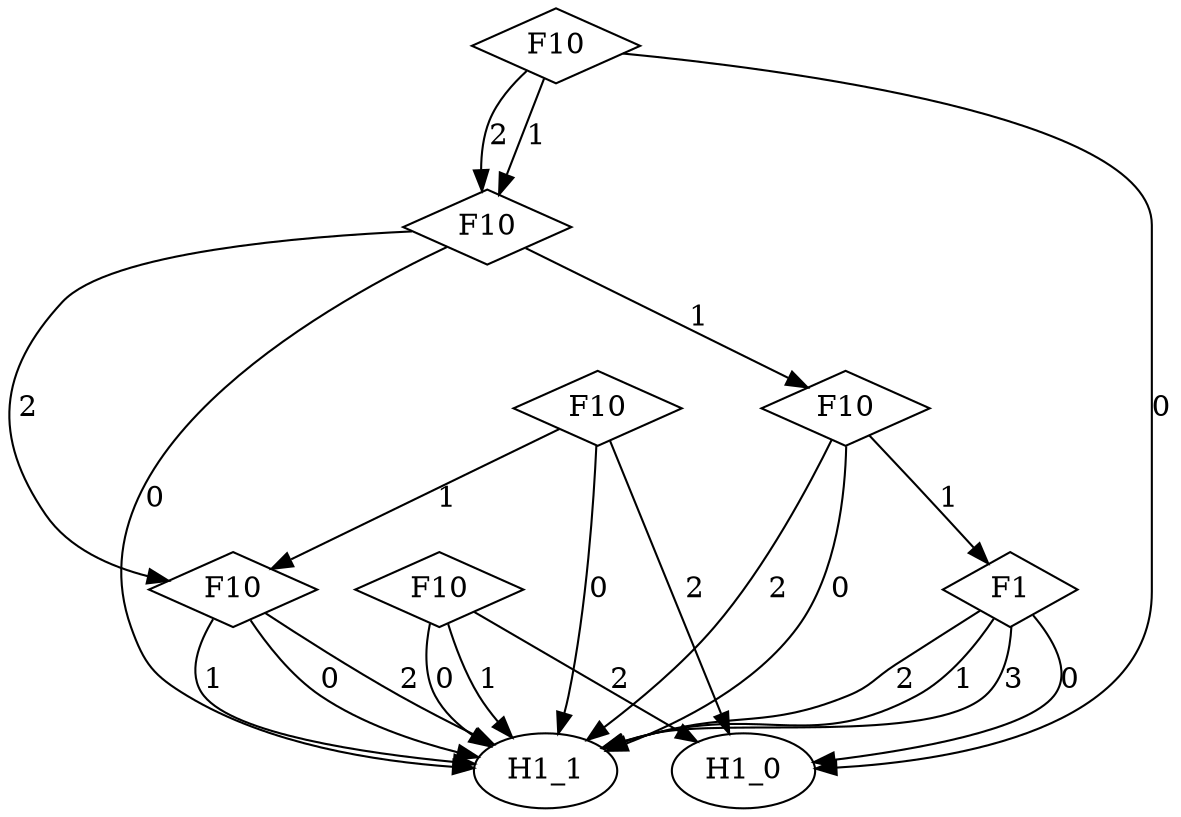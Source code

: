 digraph {
node [label=H1_1,style=""] H1_1
node [label=H1_1,style=""] H1_1
node [label=H1_1,style=""] H1_1
node [label=H1_0,style=""] H1_0
node [label=H1_0,style=""] H1_0
node [label=H1_1,style=""] H1_1
node [label=H1_1,style=""] H1_1
node [label=H1_1,style=""] H1_1
node [label=H1_1,style=""] H1_1
node [label=H1_1,style=""] H1_1
node [label=H1_0,style=""] H1_0
node [label=H1_1,style=""] H1_1
node [label=H1_1,style=""] H1_1
node [label=H1_1,style=""] H1_1
node [label=H1_1,style=""] H1_1
node [label=H1_0,style=""] H1_0
node [label=F1,shape="diamond",style=""] 6
node [label=F10,shape="diamond",style=""] 5
node [label=F10,shape="diamond",style=""] 4
node [label=F10,shape="diamond",style=""] 3
node [label=F10,shape="diamond",style=""] 2
node [label=F10,shape="diamond",style=""] 1
node [label=F10,shape="diamond",style=""] 0

6 -> H1_1 [label="3"]
6 -> H1_1 [label="2"]
6 -> H1_1 [label="1"]
6 -> H1_0 [label="0"]
5 -> H1_0 [label="2"]
5 -> H1_1 [label="1"]
5 -> H1_1 [label="0"]
4 -> H1_1 [label="2"]
4 -> H1_1 [label="1"]
4 -> H1_1 [label="0"]
3 -> H1_0 [label="2"]
3 -> 4 [label="1"]
3 -> H1_1 [label="0"]
2 -> H1_1 [label="2"]
2 -> 6 [label="1"]
2 -> H1_1 [label="0"]
1 -> 4 [label="2"]
1 -> 2 [label="1"]
1 -> H1_1 [label="0"]
0 -> 1 [label="2"]
0 -> 1 [label="1"]
0 -> H1_0 [label="0"]
}